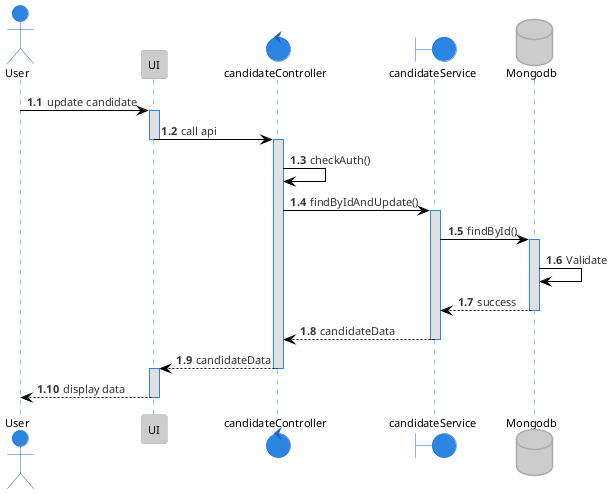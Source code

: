 @startuml updateCandidate
!theme reddress-lightblue

autonumber 1.1
actor User
participant UI
control  candidateController
boundary candidateService
database Mongodb


User -> UI: update candidate
activate UI
UI -> candidateController: call api
deactivate UI
activate candidateController
candidateController -> candidateController: checkAuth()
candidateController -> candidateService: findByIdAndUpdate()
activate candidateService
candidateService -> Mongodb: findById()
activate Mongodb
Mongodb -> Mongodb: Validate
Mongodb --> candidateService: success
deactivate Mongodb
candidateService --> candidateController: candidateData
deactivate candidateService
candidateController --> UI: candidateData
deactivate candidateController
activate UI
UI --> User: display data
deactivate UI

@enduml
